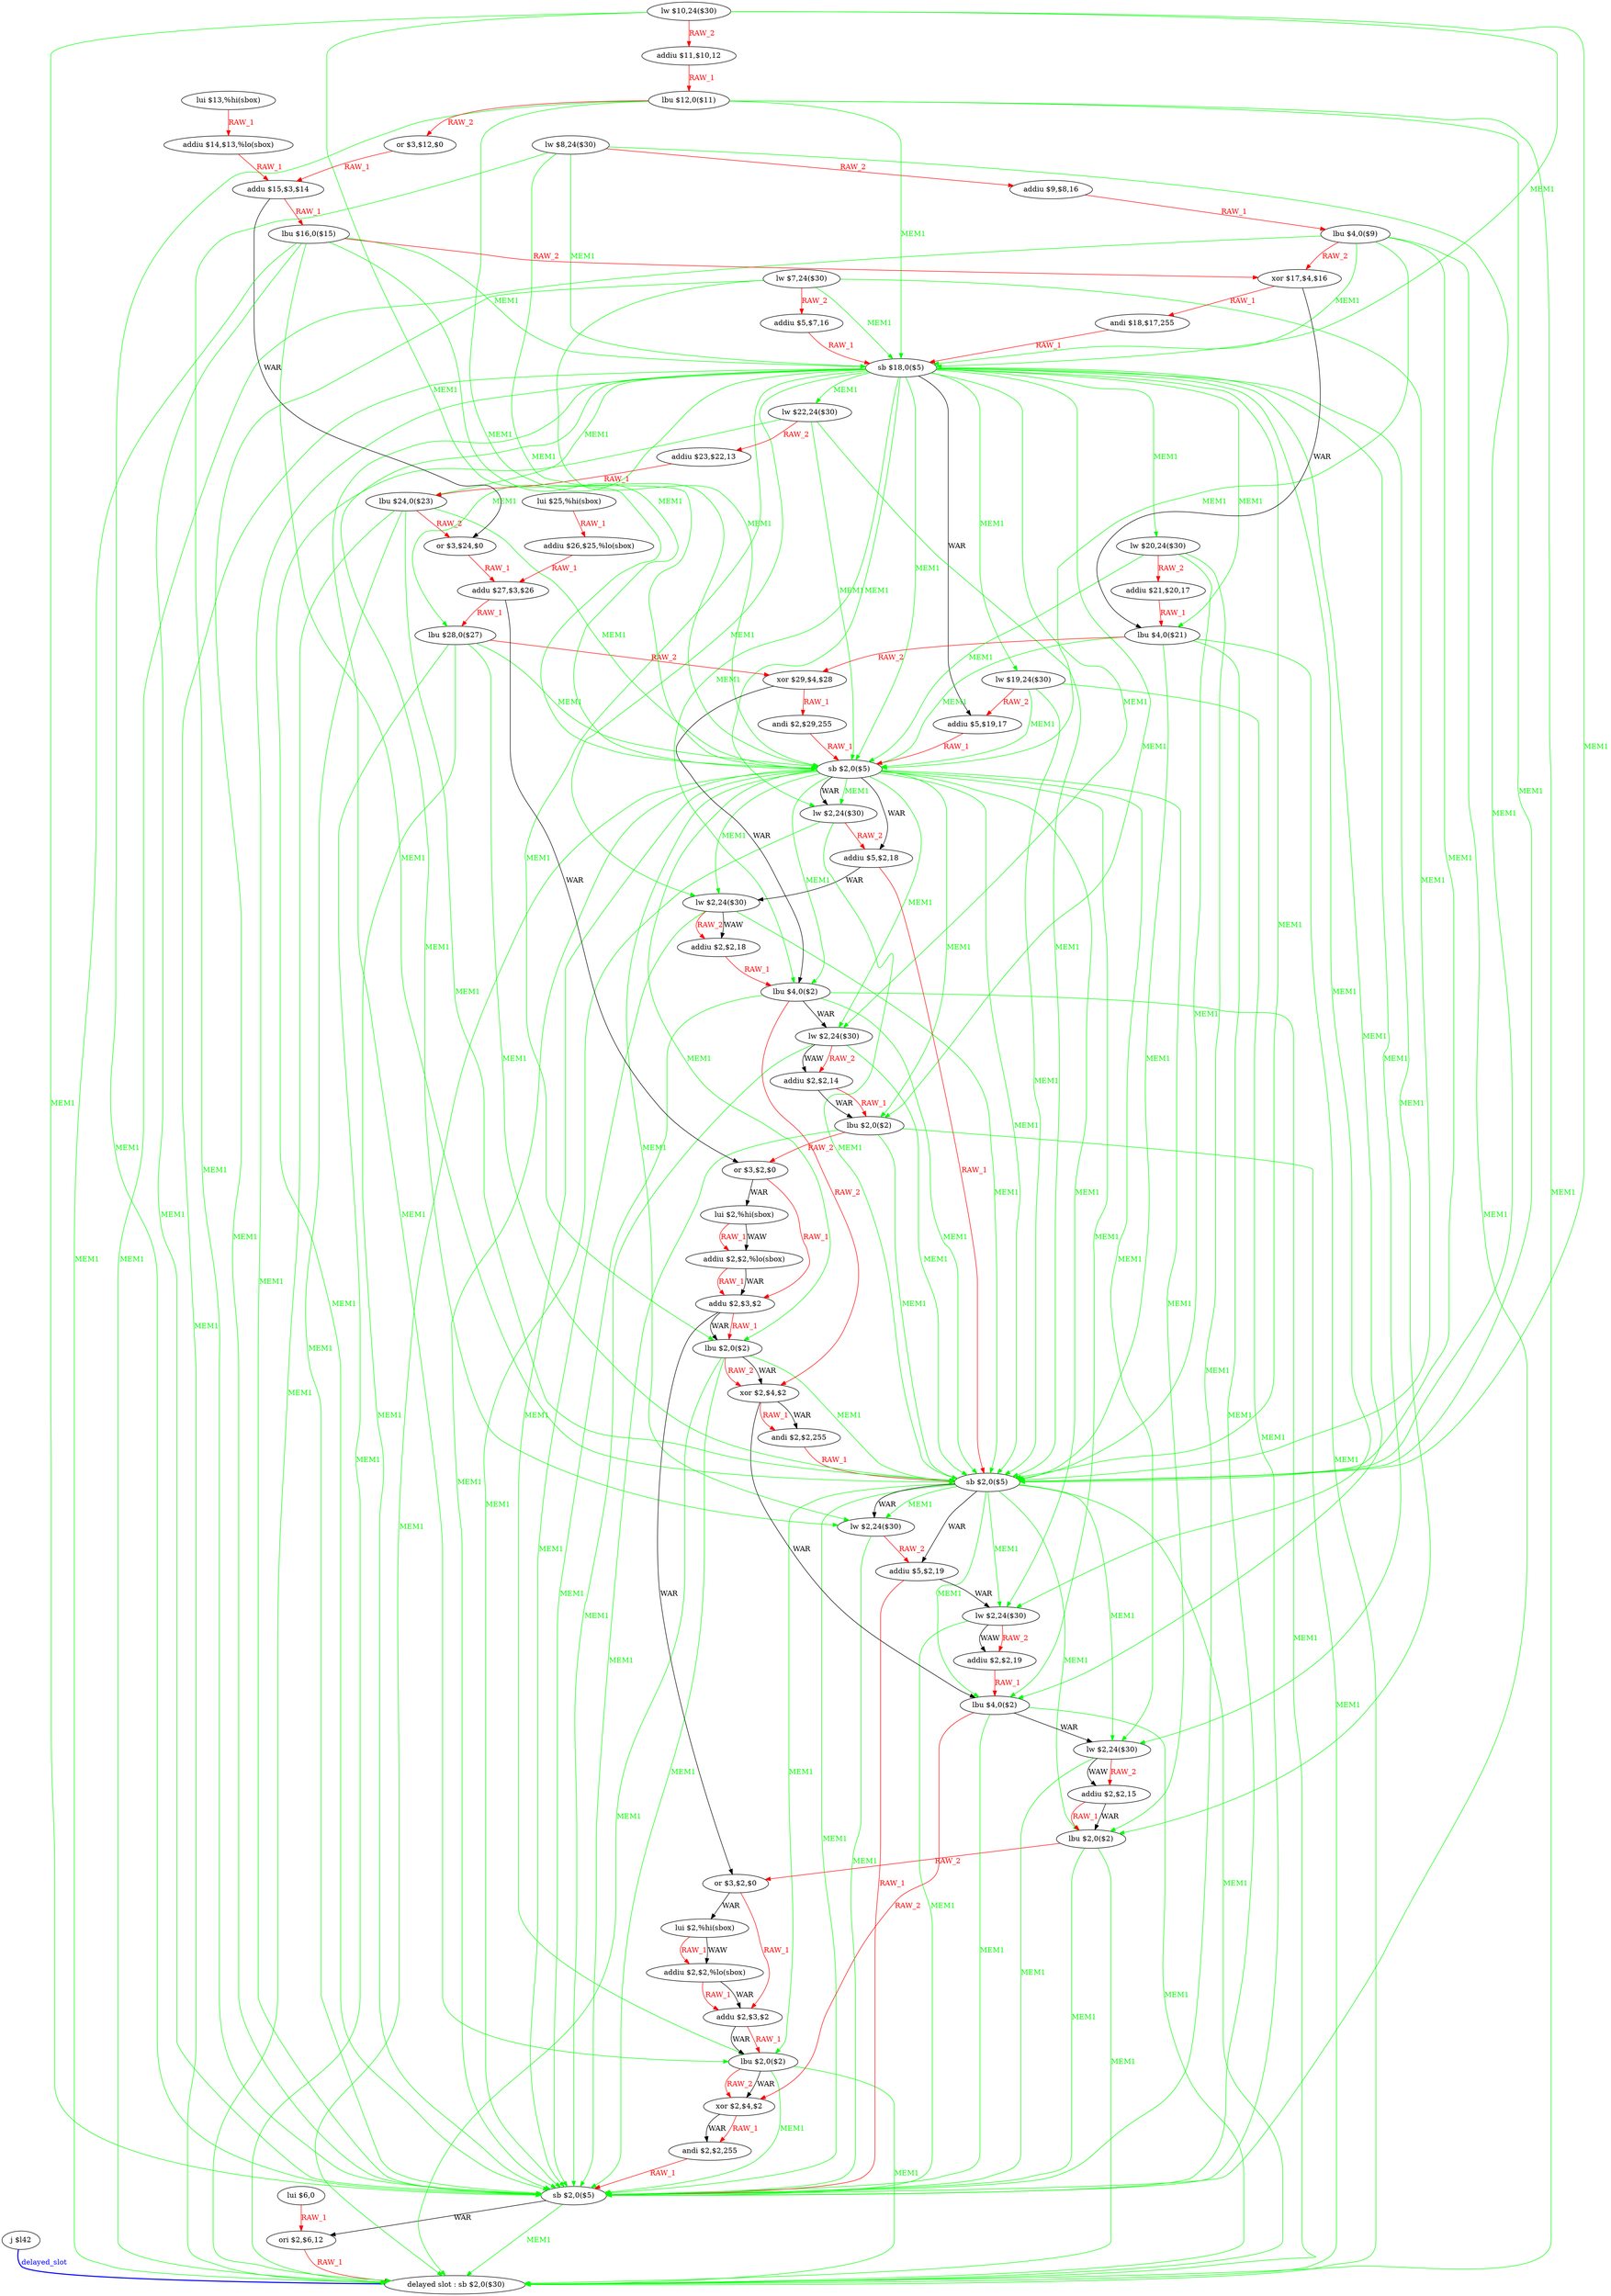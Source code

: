 digraph G1 {
node [shape = ellipse];
i67 [label = " delayed slot : sb $2,0($30)"] ;
i66 ->  i67 [style = bold, dir= none, fontcolor = blue, color = blue, label= "delayed_slot"];
i66 [label = "j $l42"] ;
i0 [label = "lw $7,24($30)"] ;
i0 ->  i64 [color = green, fontcolor = green, label= "MEM1"];
i0 ->  i48 [color = green, fontcolor = green, label= "MEM1"];
i0 ->  i32 [color = green, fontcolor = green, label= "MEM1"];
i0 ->  i16 [color = green, fontcolor = green, label= "MEM1"];
i0 ->  i2 [color = red, fontcolor = red, label= "RAW_2"];
i64 [label = "sb $2,0($5)"] ;
i64 ->  i67 [color = green, fontcolor = green, label= "MEM1"];
i64 ->  i65 [label= "WAR"];
i65 [label = "ori $2,$6,12"] ;
i65 ->  i67 [color = red, fontcolor = red, label= "RAW_1"];
i48 [label = "sb $2,0($5)"] ;
i48 ->  i67 [color = green, fontcolor = green, label= "MEM1"];
i48 ->  i64 [color = green, fontcolor = green, label= "MEM1"];
i48 ->  i61 [color = green, fontcolor = green, label= "MEM1"];
i48 ->  i56 [color = green, fontcolor = green, label= "MEM1"];
i48 ->  i54 [color = green, fontcolor = green, label= "MEM1"];
i48 ->  i53 [color = green, fontcolor = green, label= "MEM1"];
i48 ->  i51 [color = green, fontcolor = green, label= "MEM1"];
i48 ->  i50 [label= "WAR"];
i48 ->  i49 [label= "WAR"];
i48 ->  i49 [color = green, fontcolor = green, label= "MEM1"];
i61 [label = "lbu $2,0($2)"] ;
i61 ->  i67 [color = green, fontcolor = green, label= "MEM1"];
i61 ->  i64 [color = green, fontcolor = green, label= "MEM1"];
i61 ->  i62 [color = red, fontcolor = red, label= "RAW_2"];
i61 ->  i62 [label= "WAR"];
i62 [label = "xor $2,$4,$2"] ;
i62 ->  i63 [color = red, fontcolor = red, label= "RAW_1"];
i62 ->  i63 [label= "WAR"];
i63 [label = "andi $2,$2,255"] ;
i63 ->  i64 [color = red, fontcolor = red, label= "RAW_1"];
i56 [label = "lbu $2,0($2)"] ;
i56 ->  i67 [color = green, fontcolor = green, label= "MEM1"];
i56 ->  i64 [color = green, fontcolor = green, label= "MEM1"];
i56 ->  i57 [color = red, fontcolor = red, label= "RAW_2"];
i57 [label = "or $3,$2,$0"] ;
i57 ->  i60 [color = red, fontcolor = red, label= "RAW_1"];
i57 ->  i58 [label= "WAR"];
i60 [label = "addu $2,$3,$2"] ;
i60 ->  i61 [color = red, fontcolor = red, label= "RAW_1"];
i60 ->  i61 [label= "WAR"];
i58 [label = "lui $2,%hi(sbox)"] ;
i58 ->  i59 [color = red, fontcolor = red, label= "RAW_1"];
i58 ->  i59 [label= "WAW"];
i59 [label = "addiu $2,$2,%lo(sbox)"] ;
i59 ->  i60 [color = red, fontcolor = red, label= "RAW_1"];
i59 ->  i60 [label= "WAR"];
i54 [label = "lw $2,24($30)"] ;
i54 ->  i64 [color = green, fontcolor = green, label= "MEM1"];
i54 ->  i55 [color = red, fontcolor = red, label= "RAW_2"];
i54 ->  i55 [label= "WAW"];
i55 [label = "addiu $2,$2,15"] ;
i55 ->  i56 [color = red, fontcolor = red, label= "RAW_1"];
i55 ->  i56 [label= "WAR"];
i53 [label = "lbu $4,0($2)"] ;
i53 ->  i67 [color = green, fontcolor = green, label= "MEM1"];
i53 ->  i64 [color = green, fontcolor = green, label= "MEM1"];
i53 ->  i62 [color = red, fontcolor = red, label= "RAW_2"];
i53 ->  i54 [label= "WAR"];
i51 [label = "lw $2,24($30)"] ;
i51 ->  i64 [color = green, fontcolor = green, label= "MEM1"];
i51 ->  i52 [color = red, fontcolor = red, label= "RAW_2"];
i51 ->  i52 [label= "WAW"];
i52 [label = "addiu $2,$2,19"] ;
i52 ->  i53 [color = red, fontcolor = red, label= "RAW_1"];
i50 [label = "addiu $5,$2,19"] ;
i50 ->  i64 [color = red, fontcolor = red, label= "RAW_1"];
i50 ->  i51 [label= "WAR"];
i49 [label = "lw $2,24($30)"] ;
i49 ->  i64 [color = green, fontcolor = green, label= "MEM1"];
i49 ->  i50 [color = red, fontcolor = red, label= "RAW_2"];
i32 [label = "sb $2,0($5)"] ;
i32 ->  i67 [color = green, fontcolor = green, label= "MEM1"];
i32 ->  i64 [color = green, fontcolor = green, label= "MEM1"];
i32 ->  i61 [color = green, fontcolor = green, label= "MEM1"];
i32 ->  i56 [color = green, fontcolor = green, label= "MEM1"];
i32 ->  i54 [color = green, fontcolor = green, label= "MEM1"];
i32 ->  i53 [color = green, fontcolor = green, label= "MEM1"];
i32 ->  i51 [color = green, fontcolor = green, label= "MEM1"];
i32 ->  i49 [color = green, fontcolor = green, label= "MEM1"];
i32 ->  i48 [color = green, fontcolor = green, label= "MEM1"];
i32 ->  i45 [color = green, fontcolor = green, label= "MEM1"];
i32 ->  i40 [color = green, fontcolor = green, label= "MEM1"];
i32 ->  i38 [color = green, fontcolor = green, label= "MEM1"];
i32 ->  i37 [color = green, fontcolor = green, label= "MEM1"];
i32 ->  i35 [color = green, fontcolor = green, label= "MEM1"];
i32 ->  i34 [label= "WAR"];
i32 ->  i33 [label= "WAR"];
i32 ->  i33 [color = green, fontcolor = green, label= "MEM1"];
i45 [label = "lbu $2,0($2)"] ;
i45 ->  i67 [color = green, fontcolor = green, label= "MEM1"];
i45 ->  i64 [color = green, fontcolor = green, label= "MEM1"];
i45 ->  i48 [color = green, fontcolor = green, label= "MEM1"];
i45 ->  i46 [color = red, fontcolor = red, label= "RAW_2"];
i45 ->  i46 [label= "WAR"];
i46 [label = "xor $2,$4,$2"] ;
i46 ->  i53 [label= "WAR"];
i46 ->  i47 [color = red, fontcolor = red, label= "RAW_1"];
i46 ->  i47 [label= "WAR"];
i47 [label = "andi $2,$2,255"] ;
i47 ->  i48 [color = red, fontcolor = red, label= "RAW_1"];
i40 [label = "lbu $2,0($2)"] ;
i40 ->  i67 [color = green, fontcolor = green, label= "MEM1"];
i40 ->  i64 [color = green, fontcolor = green, label= "MEM1"];
i40 ->  i48 [color = green, fontcolor = green, label= "MEM1"];
i40 ->  i41 [color = red, fontcolor = red, label= "RAW_2"];
i41 [label = "or $3,$2,$0"] ;
i41 ->  i44 [color = red, fontcolor = red, label= "RAW_1"];
i41 ->  i42 [label= "WAR"];
i44 [label = "addu $2,$3,$2"] ;
i44 ->  i57 [label= "WAR"];
i44 ->  i45 [color = red, fontcolor = red, label= "RAW_1"];
i44 ->  i45 [label= "WAR"];
i42 [label = "lui $2,%hi(sbox)"] ;
i42 ->  i43 [color = red, fontcolor = red, label= "RAW_1"];
i42 ->  i43 [label= "WAW"];
i43 [label = "addiu $2,$2,%lo(sbox)"] ;
i43 ->  i44 [color = red, fontcolor = red, label= "RAW_1"];
i43 ->  i44 [label= "WAR"];
i38 [label = "lw $2,24($30)"] ;
i38 ->  i64 [color = green, fontcolor = green, label= "MEM1"];
i38 ->  i48 [color = green, fontcolor = green, label= "MEM1"];
i38 ->  i39 [color = red, fontcolor = red, label= "RAW_2"];
i38 ->  i39 [label= "WAW"];
i39 [label = "addiu $2,$2,14"] ;
i39 ->  i40 [color = red, fontcolor = red, label= "RAW_1"];
i39 ->  i40 [label= "WAR"];
i37 [label = "lbu $4,0($2)"] ;
i37 ->  i67 [color = green, fontcolor = green, label= "MEM1"];
i37 ->  i64 [color = green, fontcolor = green, label= "MEM1"];
i37 ->  i48 [color = green, fontcolor = green, label= "MEM1"];
i37 ->  i46 [color = red, fontcolor = red, label= "RAW_2"];
i37 ->  i38 [label= "WAR"];
i35 [label = "lw $2,24($30)"] ;
i35 ->  i64 [color = green, fontcolor = green, label= "MEM1"];
i35 ->  i48 [color = green, fontcolor = green, label= "MEM1"];
i35 ->  i36 [color = red, fontcolor = red, label= "RAW_2"];
i35 ->  i36 [label= "WAW"];
i36 [label = "addiu $2,$2,18"] ;
i36 ->  i37 [color = red, fontcolor = red, label= "RAW_1"];
i34 [label = "addiu $5,$2,18"] ;
i34 ->  i48 [color = red, fontcolor = red, label= "RAW_1"];
i34 ->  i35 [label= "WAR"];
i33 [label = "lw $2,24($30)"] ;
i33 ->  i64 [color = green, fontcolor = green, label= "MEM1"];
i33 ->  i48 [color = green, fontcolor = green, label= "MEM1"];
i33 ->  i34 [color = red, fontcolor = red, label= "RAW_2"];
i16 [label = "sb $18,0($5)"] ;
i16 ->  i67 [color = green, fontcolor = green, label= "MEM1"];
i16 ->  i64 [color = green, fontcolor = green, label= "MEM1"];
i16 ->  i61 [color = green, fontcolor = green, label= "MEM1"];
i16 ->  i56 [color = green, fontcolor = green, label= "MEM1"];
i16 ->  i54 [color = green, fontcolor = green, label= "MEM1"];
i16 ->  i53 [color = green, fontcolor = green, label= "MEM1"];
i16 ->  i51 [color = green, fontcolor = green, label= "MEM1"];
i16 ->  i49 [color = green, fontcolor = green, label= "MEM1"];
i16 ->  i48 [color = green, fontcolor = green, label= "MEM1"];
i16 ->  i45 [color = green, fontcolor = green, label= "MEM1"];
i16 ->  i40 [color = green, fontcolor = green, label= "MEM1"];
i16 ->  i38 [color = green, fontcolor = green, label= "MEM1"];
i16 ->  i37 [color = green, fontcolor = green, label= "MEM1"];
i16 ->  i35 [color = green, fontcolor = green, label= "MEM1"];
i16 ->  i33 [color = green, fontcolor = green, label= "MEM1"];
i16 ->  i32 [color = green, fontcolor = green, label= "MEM1"];
i16 ->  i29 [color = green, fontcolor = green, label= "MEM1"];
i16 ->  i24 [color = green, fontcolor = green, label= "MEM1"];
i16 ->  i22 [color = green, fontcolor = green, label= "MEM1"];
i16 ->  i21 [color = green, fontcolor = green, label= "MEM1"];
i16 ->  i19 [color = green, fontcolor = green, label= "MEM1"];
i16 ->  i18 [label= "WAR"];
i16 ->  i17 [color = green, fontcolor = green, label= "MEM1"];
i29 [label = "lbu $28,0($27)"] ;
i29 ->  i67 [color = green, fontcolor = green, label= "MEM1"];
i29 ->  i64 [color = green, fontcolor = green, label= "MEM1"];
i29 ->  i48 [color = green, fontcolor = green, label= "MEM1"];
i29 ->  i32 [color = green, fontcolor = green, label= "MEM1"];
i29 ->  i30 [color = red, fontcolor = red, label= "RAW_2"];
i30 [label = "xor $29,$4,$28"] ;
i30 ->  i37 [label= "WAR"];
i30 ->  i31 [color = red, fontcolor = red, label= "RAW_1"];
i31 [label = "andi $2,$29,255"] ;
i31 ->  i32 [color = red, fontcolor = red, label= "RAW_1"];
i24 [label = "lbu $24,0($23)"] ;
i24 ->  i67 [color = green, fontcolor = green, label= "MEM1"];
i24 ->  i64 [color = green, fontcolor = green, label= "MEM1"];
i24 ->  i48 [color = green, fontcolor = green, label= "MEM1"];
i24 ->  i32 [color = green, fontcolor = green, label= "MEM1"];
i24 ->  i25 [color = red, fontcolor = red, label= "RAW_2"];
i25 [label = "or $3,$24,$0"] ;
i25 ->  i28 [color = red, fontcolor = red, label= "RAW_1"];
i28 [label = "addu $27,$3,$26"] ;
i28 ->  i41 [label= "WAR"];
i28 ->  i29 [color = red, fontcolor = red, label= "RAW_1"];
i22 [label = "lw $22,24($30)"] ;
i22 ->  i64 [color = green, fontcolor = green, label= "MEM1"];
i22 ->  i48 [color = green, fontcolor = green, label= "MEM1"];
i22 ->  i32 [color = green, fontcolor = green, label= "MEM1"];
i22 ->  i23 [color = red, fontcolor = red, label= "RAW_2"];
i23 [label = "addiu $23,$22,13"] ;
i23 ->  i24 [color = red, fontcolor = red, label= "RAW_1"];
i21 [label = "lbu $4,0($21)"] ;
i21 ->  i67 [color = green, fontcolor = green, label= "MEM1"];
i21 ->  i64 [color = green, fontcolor = green, label= "MEM1"];
i21 ->  i48 [color = green, fontcolor = green, label= "MEM1"];
i21 ->  i32 [color = green, fontcolor = green, label= "MEM1"];
i21 ->  i30 [color = red, fontcolor = red, label= "RAW_2"];
i19 [label = "lw $20,24($30)"] ;
i19 ->  i64 [color = green, fontcolor = green, label= "MEM1"];
i19 ->  i48 [color = green, fontcolor = green, label= "MEM1"];
i19 ->  i32 [color = green, fontcolor = green, label= "MEM1"];
i19 ->  i20 [color = red, fontcolor = red, label= "RAW_2"];
i20 [label = "addiu $21,$20,17"] ;
i20 ->  i21 [color = red, fontcolor = red, label= "RAW_1"];
i18 [label = "addiu $5,$19,17"] ;
i18 ->  i32 [color = red, fontcolor = red, label= "RAW_1"];
i17 [label = "lw $19,24($30)"] ;
i17 ->  i64 [color = green, fontcolor = green, label= "MEM1"];
i17 ->  i48 [color = green, fontcolor = green, label= "MEM1"];
i17 ->  i32 [color = green, fontcolor = green, label= "MEM1"];
i17 ->  i18 [color = red, fontcolor = red, label= "RAW_2"];
i2 [label = "addiu $5,$7,16"] ;
i2 ->  i16 [color = red, fontcolor = red, label= "RAW_1"];
i1 [label = "lui $6,0"] ;
i1 ->  i65 [color = red, fontcolor = red, label= "RAW_1"];
i3 [label = "lw $8,24($30)"] ;
i3 ->  i64 [color = green, fontcolor = green, label= "MEM1"];
i3 ->  i48 [color = green, fontcolor = green, label= "MEM1"];
i3 ->  i32 [color = green, fontcolor = green, label= "MEM1"];
i3 ->  i16 [color = green, fontcolor = green, label= "MEM1"];
i3 ->  i4 [color = red, fontcolor = red, label= "RAW_2"];
i4 [label = "addiu $9,$8,16"] ;
i4 ->  i5 [color = red, fontcolor = red, label= "RAW_1"];
i5 [label = "lbu $4,0($9)"] ;
i5 ->  i67 [color = green, fontcolor = green, label= "MEM1"];
i5 ->  i64 [color = green, fontcolor = green, label= "MEM1"];
i5 ->  i48 [color = green, fontcolor = green, label= "MEM1"];
i5 ->  i32 [color = green, fontcolor = green, label= "MEM1"];
i5 ->  i16 [color = green, fontcolor = green, label= "MEM1"];
i5 ->  i14 [color = red, fontcolor = red, label= "RAW_2"];
i14 [label = "xor $17,$4,$16"] ;
i14 ->  i21 [label= "WAR"];
i14 ->  i15 [color = red, fontcolor = red, label= "RAW_1"];
i15 [label = "andi $18,$17,255"] ;
i15 ->  i16 [color = red, fontcolor = red, label= "RAW_1"];
i6 [label = "lw $10,24($30)"] ;
i6 ->  i64 [color = green, fontcolor = green, label= "MEM1"];
i6 ->  i48 [color = green, fontcolor = green, label= "MEM1"];
i6 ->  i32 [color = green, fontcolor = green, label= "MEM1"];
i6 ->  i16 [color = green, fontcolor = green, label= "MEM1"];
i6 ->  i7 [color = red, fontcolor = red, label= "RAW_2"];
i7 [label = "addiu $11,$10,12"] ;
i7 ->  i8 [color = red, fontcolor = red, label= "RAW_1"];
i8 [label = "lbu $12,0($11)"] ;
i8 ->  i67 [color = green, fontcolor = green, label= "MEM1"];
i8 ->  i64 [color = green, fontcolor = green, label= "MEM1"];
i8 ->  i48 [color = green, fontcolor = green, label= "MEM1"];
i8 ->  i32 [color = green, fontcolor = green, label= "MEM1"];
i8 ->  i16 [color = green, fontcolor = green, label= "MEM1"];
i8 ->  i9 [color = red, fontcolor = red, label= "RAW_2"];
i9 [label = "or $3,$12,$0"] ;
i9 ->  i12 [color = red, fontcolor = red, label= "RAW_1"];
i12 [label = "addu $15,$3,$14"] ;
i12 ->  i25 [label= "WAR"];
i12 ->  i13 [color = red, fontcolor = red, label= "RAW_1"];
i13 [label = "lbu $16,0($15)"] ;
i13 ->  i67 [color = green, fontcolor = green, label= "MEM1"];
i13 ->  i64 [color = green, fontcolor = green, label= "MEM1"];
i13 ->  i48 [color = green, fontcolor = green, label= "MEM1"];
i13 ->  i32 [color = green, fontcolor = green, label= "MEM1"];
i13 ->  i16 [color = green, fontcolor = green, label= "MEM1"];
i13 ->  i14 [color = red, fontcolor = red, label= "RAW_2"];
i10 [label = "lui $13,%hi(sbox)"] ;
i10 ->  i11 [color = red, fontcolor = red, label= "RAW_1"];
i11 [label = "addiu $14,$13,%lo(sbox)"] ;
i11 ->  i12 [color = red, fontcolor = red, label= "RAW_1"];
i26 [label = "lui $25,%hi(sbox)"] ;
i26 ->  i27 [color = red, fontcolor = red, label= "RAW_1"];
i27 [label = "addiu $26,$25,%lo(sbox)"] ;
i27 ->  i28 [color = red, fontcolor = red, label= "RAW_1"];
}
